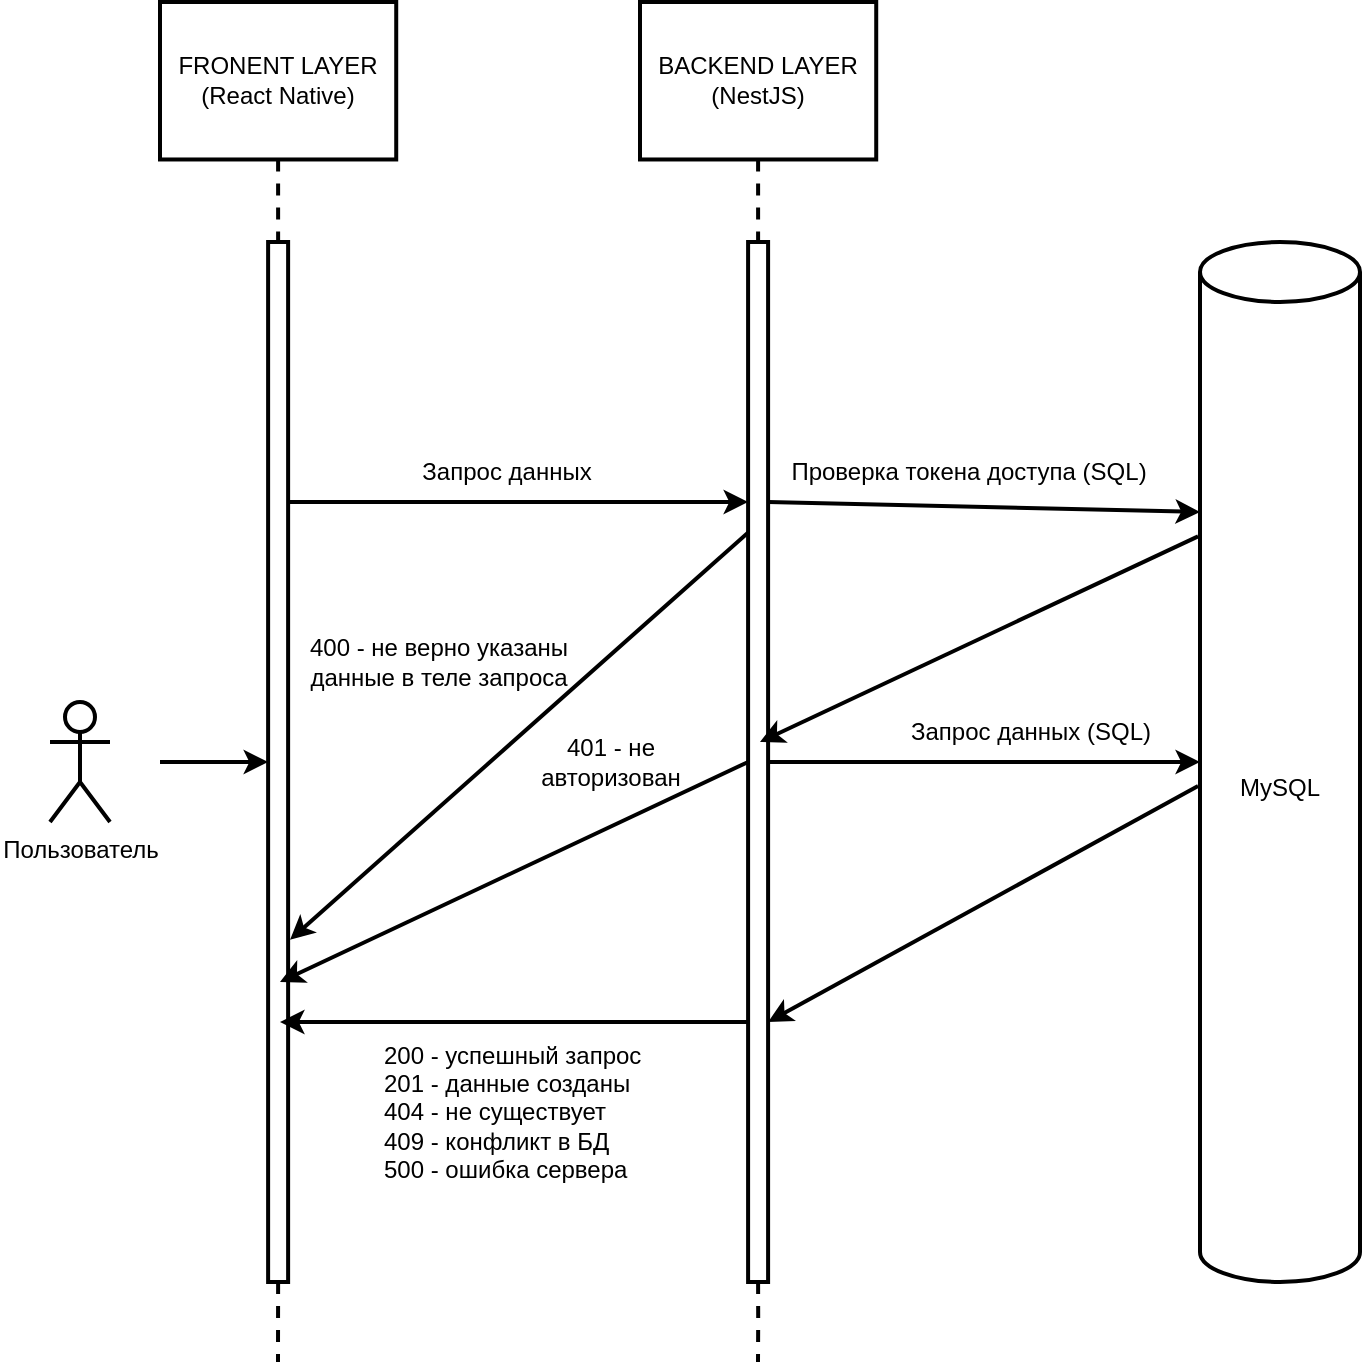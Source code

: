 <mxfile version="21.1.2" type="device">
  <diagram name="Page-1" id="7BYbK6KzowMNJJfhIsLm">
    <mxGraphModel dx="1434" dy="844" grid="1" gridSize="10" guides="1" tooltips="1" connect="1" arrows="1" fold="1" page="1" pageScale="1" pageWidth="850" pageHeight="1100" math="0" shadow="0">
      <root>
        <mxCell id="0" />
        <mxCell id="1" parent="0" />
        <mxCell id="vcjEMFyI4bFxWv6ZDm3t-45" style="rounded=0;orthogonalLoop=1;jettySize=auto;html=1;exitX=1;exitY=0.5;exitDx=0;exitDy=0;entryX=0;entryY=0.5;entryDx=0;entryDy=0;strokeWidth=2;endArrow=classic;endFill=1;" edge="1" parent="1" source="vcjEMFyI4bFxWv6ZDm3t-44" target="vcjEMFyI4bFxWv6ZDm3t-3">
          <mxGeometry relative="1" as="geometry" />
        </mxCell>
        <mxCell id="vcjEMFyI4bFxWv6ZDm3t-44" value="" style="rounded=0;whiteSpace=wrap;html=1;strokeColor=none;fillColor=none;" vertex="1" parent="1">
          <mxGeometry x="120" y="440" width="80" height="120" as="geometry" />
        </mxCell>
        <mxCell id="vcjEMFyI4bFxWv6ZDm3t-1" value="Пользователь" style="shape=umlActor;verticalLabelPosition=bottom;verticalAlign=top;html=1;outlineConnect=0;strokeWidth=2;" vertex="1" parent="1">
          <mxGeometry x="145" y="470" width="30" height="60" as="geometry" />
        </mxCell>
        <mxCell id="vcjEMFyI4bFxWv6ZDm3t-10" style="edgeStyle=orthogonalEdgeStyle;rounded=0;orthogonalLoop=1;jettySize=auto;html=1;exitX=1;exitY=0.25;exitDx=0;exitDy=0;entryX=0;entryY=0.25;entryDx=0;entryDy=0;strokeWidth=2;endArrow=classic;endFill=1;" edge="1" parent="1" source="vcjEMFyI4bFxWv6ZDm3t-3" target="vcjEMFyI4bFxWv6ZDm3t-4">
          <mxGeometry relative="1" as="geometry" />
        </mxCell>
        <mxCell id="vcjEMFyI4bFxWv6ZDm3t-51" style="rounded=0;orthogonalLoop=1;jettySize=auto;html=1;exitX=0.5;exitY=1;exitDx=0;exitDy=0;dashed=1;strokeWidth=2;endArrow=none;endFill=0;" edge="1" parent="1" source="vcjEMFyI4bFxWv6ZDm3t-3">
          <mxGeometry relative="1" as="geometry">
            <mxPoint x="259" y="800" as="targetPoint" />
          </mxGeometry>
        </mxCell>
        <mxCell id="vcjEMFyI4bFxWv6ZDm3t-3" value="" style="rounded=0;whiteSpace=wrap;html=1;strokeWidth=2;fillColor=default;strokeColor=#000000;" vertex="1" parent="1">
          <mxGeometry x="254.06" y="240" width="10" height="520" as="geometry" />
        </mxCell>
        <mxCell id="vcjEMFyI4bFxWv6ZDm3t-11" style="rounded=0;orthogonalLoop=1;jettySize=auto;html=1;exitX=1;exitY=0.25;exitDx=0;exitDy=0;entryX=0;entryY=0;entryDx=0;entryDy=135;entryPerimeter=0;strokeWidth=2;endArrow=classic;endFill=1;" edge="1" parent="1" source="vcjEMFyI4bFxWv6ZDm3t-4" target="vcjEMFyI4bFxWv6ZDm3t-7">
          <mxGeometry relative="1" as="geometry" />
        </mxCell>
        <mxCell id="vcjEMFyI4bFxWv6ZDm3t-15" style="rounded=0;orthogonalLoop=1;jettySize=auto;html=1;exitX=1;exitY=0.5;exitDx=0;exitDy=0;entryX=0;entryY=0.5;entryDx=0;entryDy=0;entryPerimeter=0;strokeWidth=2;endArrow=classic;endFill=1;" edge="1" parent="1" source="vcjEMFyI4bFxWv6ZDm3t-4" target="vcjEMFyI4bFxWv6ZDm3t-7">
          <mxGeometry relative="1" as="geometry" />
        </mxCell>
        <mxCell id="vcjEMFyI4bFxWv6ZDm3t-37" style="rounded=0;orthogonalLoop=1;jettySize=auto;html=1;strokeWidth=2;endArrow=classic;endFill=1;entryX=1.094;entryY=0.671;entryDx=0;entryDy=0;entryPerimeter=0;" edge="1" parent="1" target="vcjEMFyI4bFxWv6ZDm3t-3">
          <mxGeometry relative="1" as="geometry">
            <mxPoint x="500" y="380" as="sourcePoint" />
            <mxPoint x="259" y="590" as="targetPoint" />
          </mxGeometry>
        </mxCell>
        <mxCell id="vcjEMFyI4bFxWv6ZDm3t-38" style="rounded=0;orthogonalLoop=1;jettySize=auto;html=1;exitX=0;exitY=0.5;exitDx=0;exitDy=0;strokeWidth=2;endArrow=classic;endFill=1;" edge="1" parent="1" source="vcjEMFyI4bFxWv6ZDm3t-4">
          <mxGeometry relative="1" as="geometry">
            <mxPoint x="260" y="610" as="targetPoint" />
          </mxGeometry>
        </mxCell>
        <mxCell id="vcjEMFyI4bFxWv6ZDm3t-39" style="rounded=0;orthogonalLoop=1;jettySize=auto;html=1;exitX=0;exitY=0.75;exitDx=0;exitDy=0;strokeWidth=2;endArrow=classic;endFill=1;" edge="1" parent="1" source="vcjEMFyI4bFxWv6ZDm3t-4">
          <mxGeometry relative="1" as="geometry">
            <mxPoint x="260" y="630" as="targetPoint" />
          </mxGeometry>
        </mxCell>
        <mxCell id="vcjEMFyI4bFxWv6ZDm3t-49" style="edgeStyle=orthogonalEdgeStyle;rounded=0;orthogonalLoop=1;jettySize=auto;html=1;exitX=0.5;exitY=1;exitDx=0;exitDy=0;strokeWidth=2;dashed=1;endArrow=none;endFill=0;" edge="1" parent="1" source="vcjEMFyI4bFxWv6ZDm3t-4">
          <mxGeometry relative="1" as="geometry">
            <mxPoint x="499" y="800" as="targetPoint" />
          </mxGeometry>
        </mxCell>
        <mxCell id="vcjEMFyI4bFxWv6ZDm3t-4" value="" style="rounded=0;whiteSpace=wrap;html=1;strokeWidth=2;fillColor=default;strokeColor=#000000;" vertex="1" parent="1">
          <mxGeometry x="494.05" y="240" width="10" height="520" as="geometry" />
        </mxCell>
        <mxCell id="vcjEMFyI4bFxWv6ZDm3t-46" style="rounded=0;orthogonalLoop=1;jettySize=auto;html=1;exitX=0.5;exitY=1;exitDx=0;exitDy=0;entryX=0.5;entryY=0;entryDx=0;entryDy=0;dashed=1;strokeWidth=2;endArrow=none;endFill=0;" edge="1" parent="1" source="vcjEMFyI4bFxWv6ZDm3t-5" target="vcjEMFyI4bFxWv6ZDm3t-3">
          <mxGeometry relative="1" as="geometry" />
        </mxCell>
        <mxCell id="vcjEMFyI4bFxWv6ZDm3t-5" value="FRONENT LAYER&lt;br&gt;(React Native)" style="rounded=0;whiteSpace=wrap;html=1;strokeWidth=2;" vertex="1" parent="1">
          <mxGeometry x="200" y="120" width="118.11" height="78.74" as="geometry" />
        </mxCell>
        <mxCell id="vcjEMFyI4bFxWv6ZDm3t-47" style="rounded=0;orthogonalLoop=1;jettySize=auto;html=1;exitX=0.5;exitY=1;exitDx=0;exitDy=0;entryX=0.5;entryY=0;entryDx=0;entryDy=0;dashed=1;strokeWidth=2;endArrow=none;endFill=0;" edge="1" parent="1" source="vcjEMFyI4bFxWv6ZDm3t-6" target="vcjEMFyI4bFxWv6ZDm3t-4">
          <mxGeometry relative="1" as="geometry" />
        </mxCell>
        <mxCell id="vcjEMFyI4bFxWv6ZDm3t-6" value="BACKEND LAYER&lt;br&gt;(NestJS)" style="rounded=0;whiteSpace=wrap;html=1;strokeWidth=2;" vertex="1" parent="1">
          <mxGeometry x="440" y="120" width="118.11" height="78.74" as="geometry" />
        </mxCell>
        <mxCell id="vcjEMFyI4bFxWv6ZDm3t-12" style="rounded=0;orthogonalLoop=1;jettySize=auto;html=1;exitX=-0.012;exitY=0.283;exitDx=0;exitDy=0;exitPerimeter=0;strokeWidth=2;endArrow=classic;endFill=1;" edge="1" parent="1" source="vcjEMFyI4bFxWv6ZDm3t-7">
          <mxGeometry relative="1" as="geometry">
            <mxPoint x="500" y="490" as="targetPoint" />
          </mxGeometry>
        </mxCell>
        <mxCell id="vcjEMFyI4bFxWv6ZDm3t-19" style="rounded=0;orthogonalLoop=1;jettySize=auto;html=1;exitX=-0.012;exitY=0.523;exitDx=0;exitDy=0;exitPerimeter=0;entryX=1;entryY=0.75;entryDx=0;entryDy=0;strokeWidth=2;endArrow=classic;endFill=1;" edge="1" parent="1" source="vcjEMFyI4bFxWv6ZDm3t-7" target="vcjEMFyI4bFxWv6ZDm3t-4">
          <mxGeometry relative="1" as="geometry" />
        </mxCell>
        <mxCell id="vcjEMFyI4bFxWv6ZDm3t-7" value="MySQL" style="shape=cylinder3;whiteSpace=wrap;html=1;boundedLbl=1;backgroundOutline=1;size=15;strokeWidth=2;" vertex="1" parent="1">
          <mxGeometry x="720" y="240" width="80" height="520" as="geometry" />
        </mxCell>
        <mxCell id="vcjEMFyI4bFxWv6ZDm3t-22" value="Запрос данных" style="text;html=1;align=center;verticalAlign=middle;resizable=0;points=[];autosize=1;strokeColor=none;fillColor=none;" vertex="1" parent="1">
          <mxGeometry x="318.11" y="340" width="110" height="30" as="geometry" />
        </mxCell>
        <mxCell id="vcjEMFyI4bFxWv6ZDm3t-25" value="200 - успешный запрос&lt;br&gt;201 - данные созданы&lt;br&gt;404 - не существует&lt;br&gt;409 - конфликт в БД&lt;br&gt;500 - ошибка сервера" style="text;html=1;align=left;verticalAlign=middle;resizable=0;points=[];autosize=1;strokeColor=none;fillColor=none;" vertex="1" parent="1">
          <mxGeometry x="310" y="630" width="150" height="90" as="geometry" />
        </mxCell>
        <mxCell id="vcjEMFyI4bFxWv6ZDm3t-32" value="400 - не верно указаны&lt;br&gt;данные в теле запроса" style="text;html=1;align=center;verticalAlign=middle;resizable=0;points=[];autosize=1;strokeColor=none;fillColor=none;" vertex="1" parent="1">
          <mxGeometry x="264.06" y="430" width="150" height="40" as="geometry" />
        </mxCell>
        <mxCell id="vcjEMFyI4bFxWv6ZDm3t-33" value="Проверка токена доступа (SQL)" style="text;html=1;align=center;verticalAlign=middle;resizable=0;points=[];autosize=1;strokeColor=none;fillColor=none;" vertex="1" parent="1">
          <mxGeometry x="504.05" y="340" width="200" height="30" as="geometry" />
        </mxCell>
        <mxCell id="vcjEMFyI4bFxWv6ZDm3t-40" value="Запрос данных (SQL)" style="text;html=1;align=center;verticalAlign=middle;resizable=0;points=[];autosize=1;strokeColor=none;fillColor=none;" vertex="1" parent="1">
          <mxGeometry x="565" y="470" width="140" height="30" as="geometry" />
        </mxCell>
        <mxCell id="vcjEMFyI4bFxWv6ZDm3t-43" value="401 - не&lt;br&gt;авторизован" style="text;html=1;align=center;verticalAlign=middle;resizable=0;points=[];autosize=1;strokeColor=none;fillColor=none;" vertex="1" parent="1">
          <mxGeometry x="380" y="480" width="90" height="40" as="geometry" />
        </mxCell>
      </root>
    </mxGraphModel>
  </diagram>
</mxfile>
